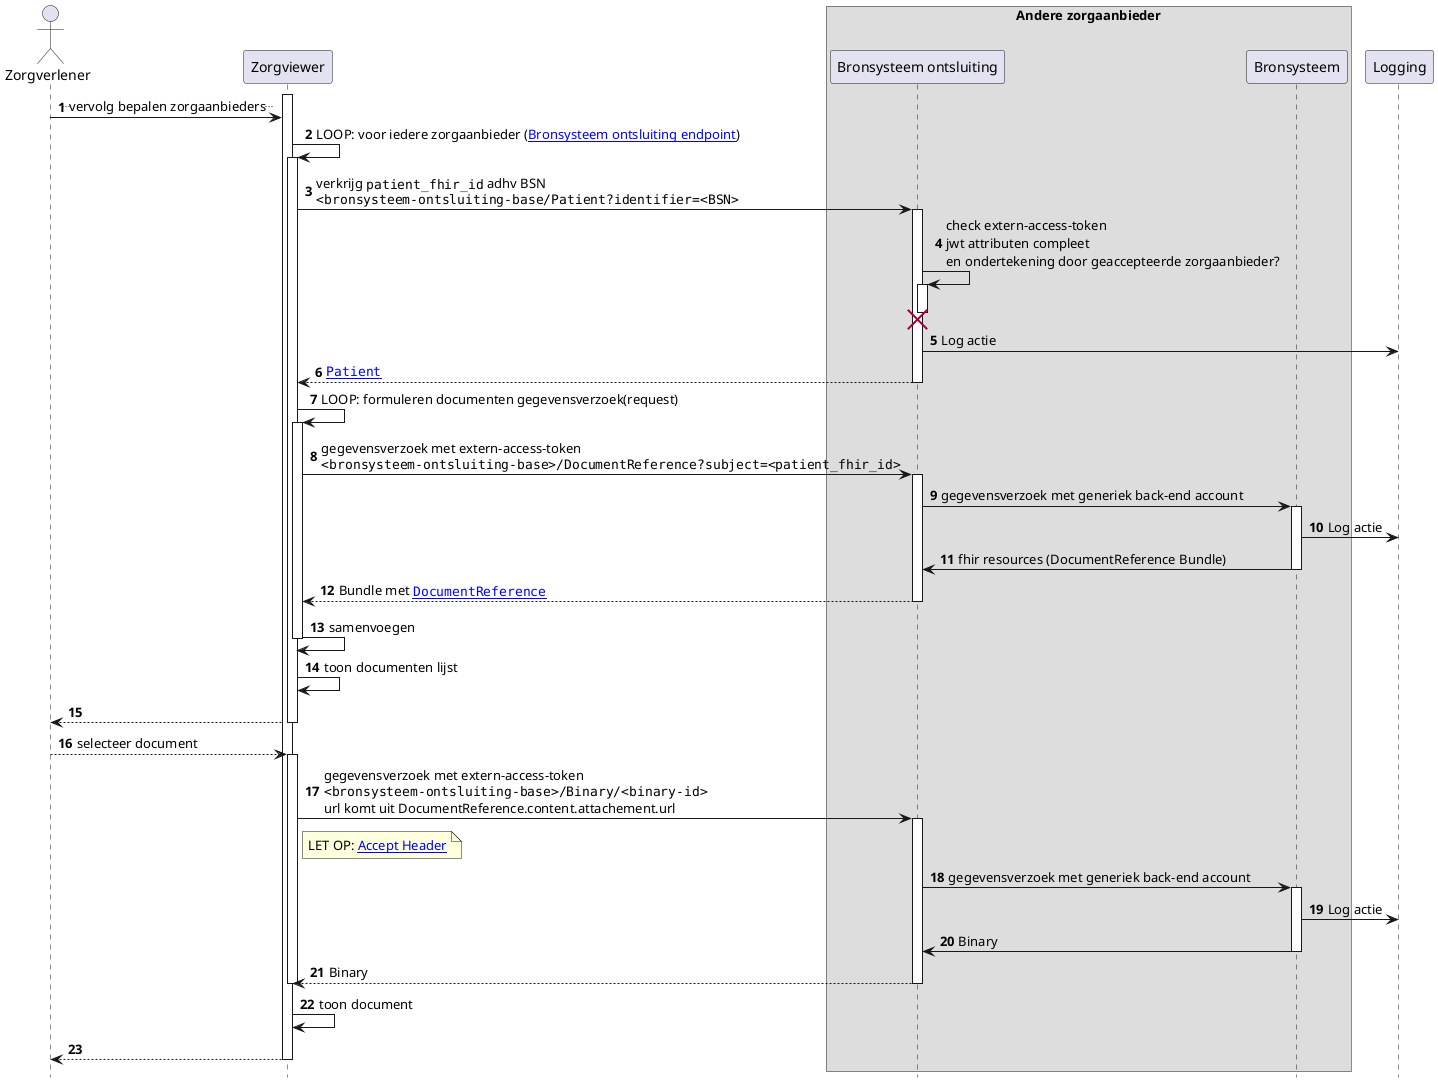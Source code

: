 @startuml
hide footbox
autonumber

actor Zorgverlener
participant Zorgviewer
box "Andere zorgaanbieder"
participant "Bronsysteem ontsluiting" as Bron
participant Bronsysteem
end box

activate Zorgviewer
Zorgverlener->Zorgviewer: ..vervolg bepalen zorgaanbieders..
Zorgviewer->Zorgviewer: LOOP: voor iedere zorgaanbieder ([[Endpoint-UMCG.html Bronsysteem ontsluiting endpoint]])
activate Zorgviewer
Zorgviewer->Bron : verkrijg ""patient_fhir_id"" adhv BSN\n""<bronsysteem-ontsluiting-base/Patient?identifier=<BSN>""
activate Bron
Bron->Bron++ : check extern-access-token\njwt attributen compleet\nen ondertekening door geaccepteerde zorgaanbieder?
destroy Bron
Bron->Logging : Log actie
Bron-->Zorgviewer : ""[[StructureDefinition-Patient.html Patient]]""
deactivate Bron
Zorgviewer->Zorgviewer: LOOP: formuleren documenten gegevensverzoek(request)
activate Zorgviewer
Zorgviewer->Bron: gegevensverzoek met extern-access-token\n""<bronsysteem-ontsluiting-base>/DocumentReference?subject=<patient_fhir_id>""
activate Bron
Bron->Bronsysteem : gegevensverzoek met generiek back-end account
activate Bronsysteem
Bronsysteem->Logging : Log actie
Bronsysteem->Bron: fhir resources (DocumentReference Bundle)
deactivate Bronsysteem
Bron-->Zorgviewer: Bundle met ""[[StructureDefinition-DocumentReference.html DocumentReference]]""
deactivate Bron
Zorgviewer->Zorgviewer: samenvoegen
deactivate Zorgviewer
Zorgviewer->Zorgviewer: toon documenten lijst
Zorgviewer-->Zorgverlener
deactivate Zorgviewer

Zorgverlener-->Zorgviewer: selecteer document
activate Zorgviewer
Zorgviewer->Bron: gegevensverzoek met extern-access-token\n""<bronsysteem-ontsluiting-base>/Binary/<binary-id>""\nurl komt uit DocumentReference.content.attachement.url
note right Zorgviewer
    LET OP: [[http://hl7.org/fhir/STU3/binary.html#rest Accept Header]]
end note
activate Bron
Bron->Bronsysteem : gegevensverzoek met generiek back-end account
activate Bronsysteem
Bronsysteem->Logging : Log actie
Bronsysteem->Bron: Binary
deactivate Bronsysteem
Bron-->Zorgviewer: Binary
deactivate Bron
deactivate Zorgviewer
Zorgviewer->Zorgviewer: toon document
Zorgviewer-->Zorgverlener
deactivate Zorgviewer

@enduml